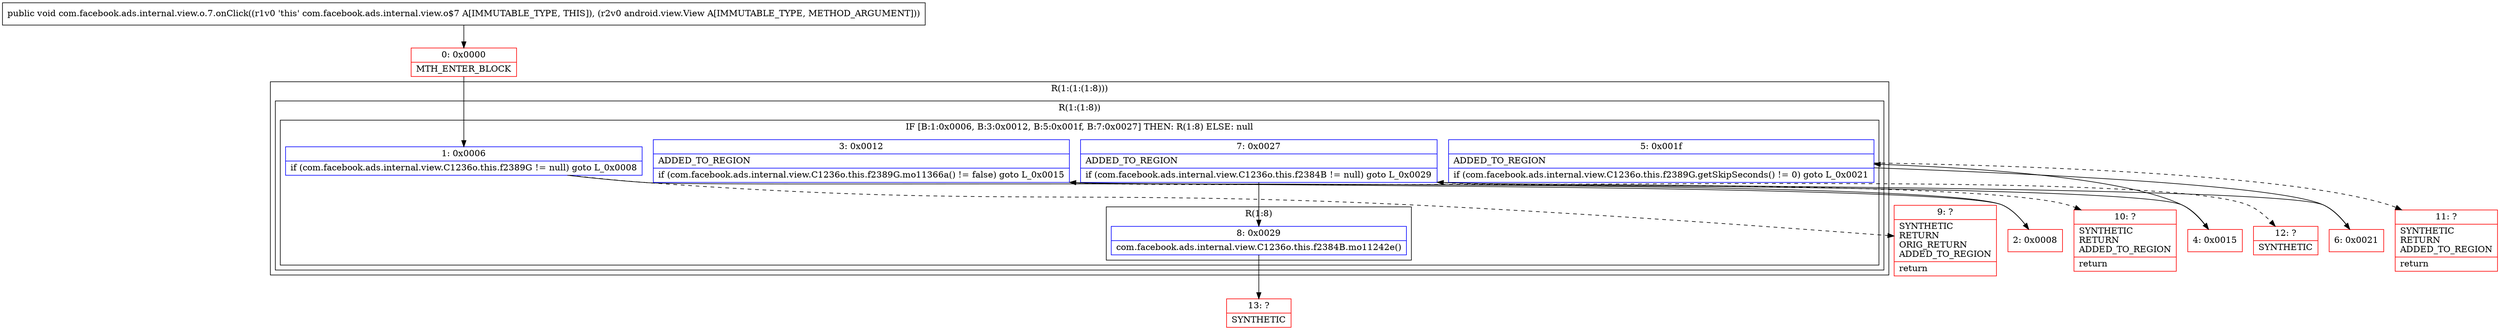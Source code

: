 digraph "CFG forcom.facebook.ads.internal.view.o.7.onClick(Landroid\/view\/View;)V" {
subgraph cluster_Region_1658537424 {
label = "R(1:(1:(1:8)))";
node [shape=record,color=blue];
subgraph cluster_Region_1729407131 {
label = "R(1:(1:8))";
node [shape=record,color=blue];
subgraph cluster_IfRegion_2017140862 {
label = "IF [B:1:0x0006, B:3:0x0012, B:5:0x001f, B:7:0x0027] THEN: R(1:8) ELSE: null";
node [shape=record,color=blue];
Node_1 [shape=record,label="{1\:\ 0x0006|if (com.facebook.ads.internal.view.C1236o.this.f2389G != null) goto L_0x0008\l}"];
Node_3 [shape=record,label="{3\:\ 0x0012|ADDED_TO_REGION\l|if (com.facebook.ads.internal.view.C1236o.this.f2389G.mo11366a() != false) goto L_0x0015\l}"];
Node_5 [shape=record,label="{5\:\ 0x001f|ADDED_TO_REGION\l|if (com.facebook.ads.internal.view.C1236o.this.f2389G.getSkipSeconds() != 0) goto L_0x0021\l}"];
Node_7 [shape=record,label="{7\:\ 0x0027|ADDED_TO_REGION\l|if (com.facebook.ads.internal.view.C1236o.this.f2384B != null) goto L_0x0029\l}"];
subgraph cluster_Region_1906331410 {
label = "R(1:8)";
node [shape=record,color=blue];
Node_8 [shape=record,label="{8\:\ 0x0029|com.facebook.ads.internal.view.C1236o.this.f2384B.mo11242e()\l}"];
}
}
}
}
Node_0 [shape=record,color=red,label="{0\:\ 0x0000|MTH_ENTER_BLOCK\l}"];
Node_2 [shape=record,color=red,label="{2\:\ 0x0008}"];
Node_4 [shape=record,color=red,label="{4\:\ 0x0015}"];
Node_6 [shape=record,color=red,label="{6\:\ 0x0021}"];
Node_9 [shape=record,color=red,label="{9\:\ ?|SYNTHETIC\lRETURN\lORIG_RETURN\lADDED_TO_REGION\l|return\l}"];
Node_10 [shape=record,color=red,label="{10\:\ ?|SYNTHETIC\lRETURN\lADDED_TO_REGION\l|return\l}"];
Node_11 [shape=record,color=red,label="{11\:\ ?|SYNTHETIC\lRETURN\lADDED_TO_REGION\l|return\l}"];
Node_12 [shape=record,color=red,label="{12\:\ ?|SYNTHETIC\l}"];
Node_13 [shape=record,color=red,label="{13\:\ ?|SYNTHETIC\l}"];
MethodNode[shape=record,label="{public void com.facebook.ads.internal.view.o.7.onClick((r1v0 'this' com.facebook.ads.internal.view.o$7 A[IMMUTABLE_TYPE, THIS]), (r2v0 android.view.View A[IMMUTABLE_TYPE, METHOD_ARGUMENT])) }"];
MethodNode -> Node_0;
Node_1 -> Node_2;
Node_1 -> Node_9[style=dashed];
Node_3 -> Node_4;
Node_3 -> Node_10[style=dashed];
Node_5 -> Node_6;
Node_5 -> Node_11[style=dashed];
Node_7 -> Node_8;
Node_7 -> Node_12[style=dashed];
Node_8 -> Node_13;
Node_0 -> Node_1;
Node_2 -> Node_3;
Node_4 -> Node_5;
Node_6 -> Node_7;
}

